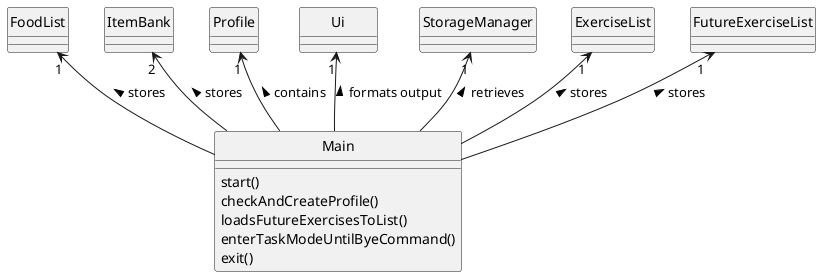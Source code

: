 @startuml
'https://plantuml.com/class-diagram
hide circle
class Main
class FoodList
class ItemBank
class Profile
class  "        Ui        "  as Ui
class StorageManager



ExerciseList "1" <-- Main :stores <
FutureExerciseList "1" <-- Main: stores <
FoodList "1" <-- Main : stores <
ItemBank "2" <-- Main :stores  <
Profile "1" <-- Main: contains <
Ui "1" <-- Main : formats output <
StorageManager "1" <-- Main : retrieves <

class Main {
start()
checkAndCreateProfile()
loadsFutureExercisesToList()
enterTaskModeUntilByeCommand()
exit()
}

class FoodList {
'internalItems:ArrayList<Food>
}


class ExerciseList{
'internalItems:ArrayList<Exercise>
}
class FutureExerciseList{
'internalItems:ArrayList<Exercise>
}

class Profile{
'name:Name
'height:Height
'weight:Weight
'gender:Gender
'age:Age
'calorieGoal:CalorieGoal
'activityFactor:ActivityFactor
}

class ItemBank{
'internalItems:ArrayList<Item>
}

class StorageManager {
'profileStorage:ProfileStorage
'exerciseListStorage:ExerciseListStorage
'foodListStorage:FoodListStorage
'futureExerciseListStorage:FutureExerciseListStorage
'foodBankStorage:FoodBankStorage
'exerciseBankStorage:ExerciseBankStorage
}


@enduml